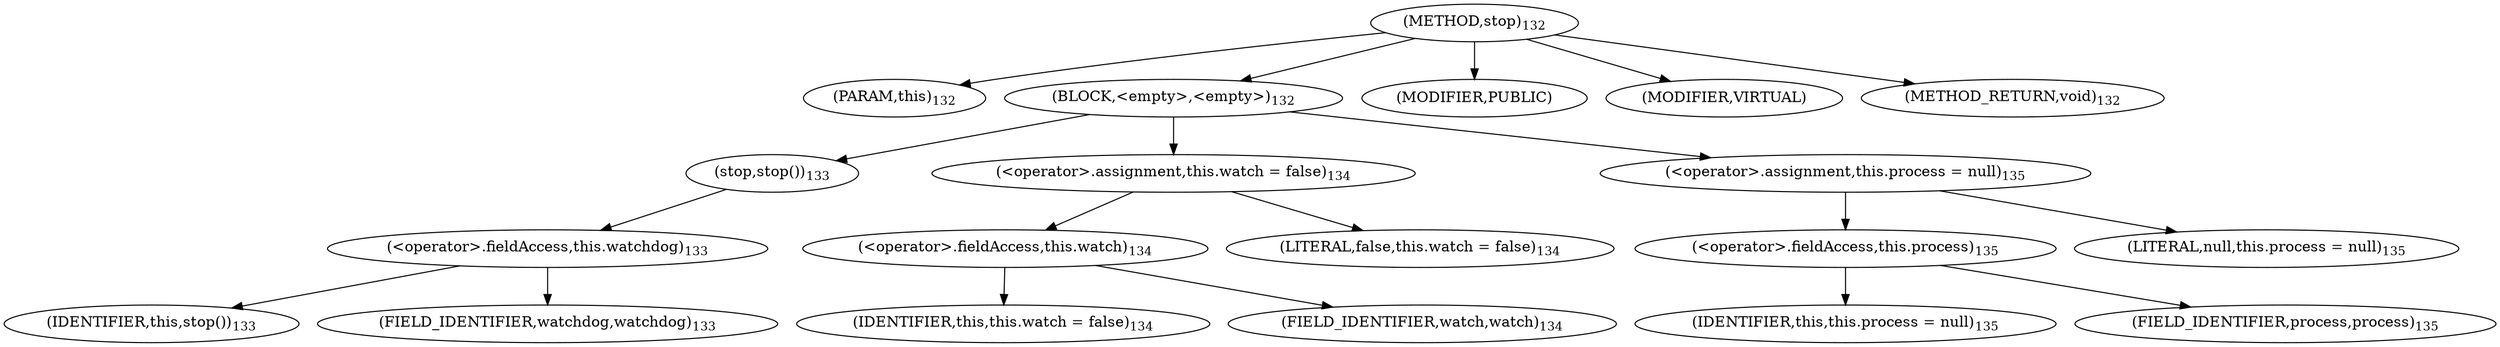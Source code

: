 digraph "stop" {  
"135" [label = <(METHOD,stop)<SUB>132</SUB>> ]
"136" [label = <(PARAM,this)<SUB>132</SUB>> ]
"137" [label = <(BLOCK,&lt;empty&gt;,&lt;empty&gt;)<SUB>132</SUB>> ]
"138" [label = <(stop,stop())<SUB>133</SUB>> ]
"139" [label = <(&lt;operator&gt;.fieldAccess,this.watchdog)<SUB>133</SUB>> ]
"140" [label = <(IDENTIFIER,this,stop())<SUB>133</SUB>> ]
"141" [label = <(FIELD_IDENTIFIER,watchdog,watchdog)<SUB>133</SUB>> ]
"142" [label = <(&lt;operator&gt;.assignment,this.watch = false)<SUB>134</SUB>> ]
"143" [label = <(&lt;operator&gt;.fieldAccess,this.watch)<SUB>134</SUB>> ]
"144" [label = <(IDENTIFIER,this,this.watch = false)<SUB>134</SUB>> ]
"145" [label = <(FIELD_IDENTIFIER,watch,watch)<SUB>134</SUB>> ]
"146" [label = <(LITERAL,false,this.watch = false)<SUB>134</SUB>> ]
"147" [label = <(&lt;operator&gt;.assignment,this.process = null)<SUB>135</SUB>> ]
"148" [label = <(&lt;operator&gt;.fieldAccess,this.process)<SUB>135</SUB>> ]
"149" [label = <(IDENTIFIER,this,this.process = null)<SUB>135</SUB>> ]
"150" [label = <(FIELD_IDENTIFIER,process,process)<SUB>135</SUB>> ]
"151" [label = <(LITERAL,null,this.process = null)<SUB>135</SUB>> ]
"152" [label = <(MODIFIER,PUBLIC)> ]
"153" [label = <(MODIFIER,VIRTUAL)> ]
"154" [label = <(METHOD_RETURN,void)<SUB>132</SUB>> ]
  "135" -> "136" 
  "135" -> "137" 
  "135" -> "152" 
  "135" -> "153" 
  "135" -> "154" 
  "137" -> "138" 
  "137" -> "142" 
  "137" -> "147" 
  "138" -> "139" 
  "139" -> "140" 
  "139" -> "141" 
  "142" -> "143" 
  "142" -> "146" 
  "143" -> "144" 
  "143" -> "145" 
  "147" -> "148" 
  "147" -> "151" 
  "148" -> "149" 
  "148" -> "150" 
}
